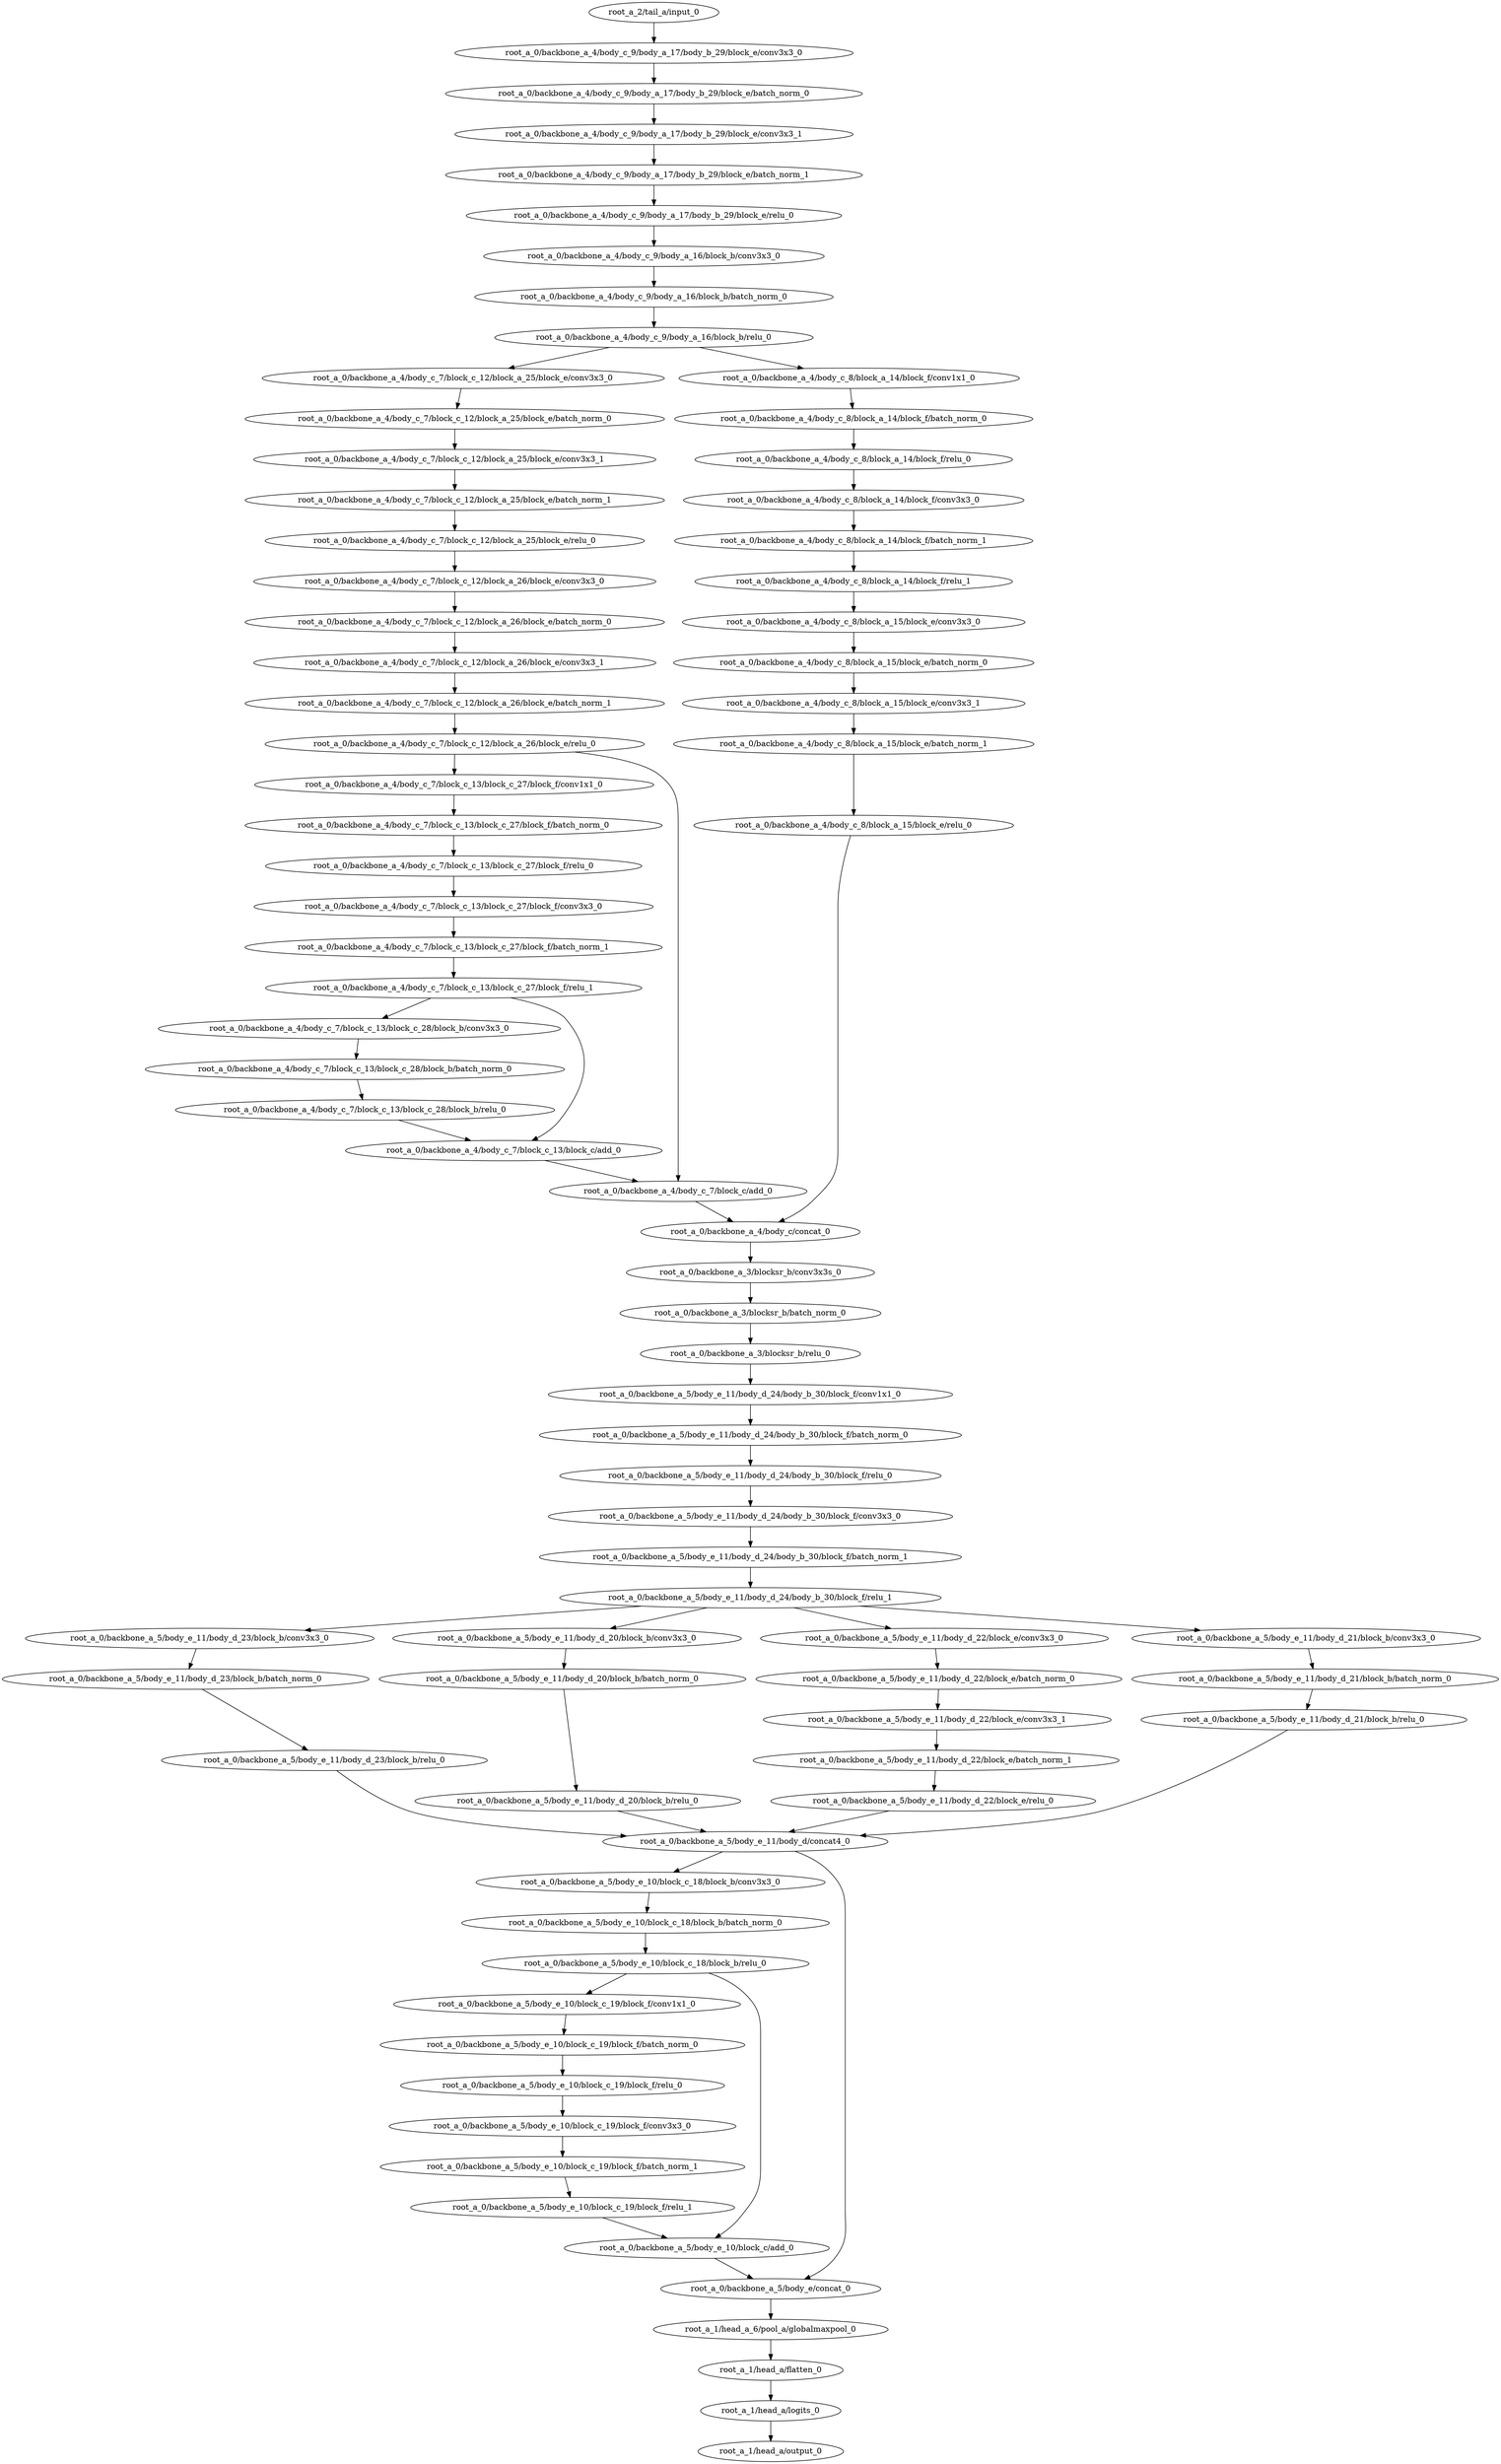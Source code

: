 digraph root_a {
	"root_a_2/tail_a/input_0"
	"root_a_0/backbone_a_4/body_c_9/body_a_17/body_b_29/block_e/conv3x3_0"
	"root_a_0/backbone_a_4/body_c_9/body_a_17/body_b_29/block_e/batch_norm_0"
	"root_a_0/backbone_a_4/body_c_9/body_a_17/body_b_29/block_e/conv3x3_1"
	"root_a_0/backbone_a_4/body_c_9/body_a_17/body_b_29/block_e/batch_norm_1"
	"root_a_0/backbone_a_4/body_c_9/body_a_17/body_b_29/block_e/relu_0"
	"root_a_0/backbone_a_4/body_c_9/body_a_16/block_b/conv3x3_0"
	"root_a_0/backbone_a_4/body_c_9/body_a_16/block_b/batch_norm_0"
	"root_a_0/backbone_a_4/body_c_9/body_a_16/block_b/relu_0"
	"root_a_0/backbone_a_4/body_c_7/block_c_12/block_a_25/block_e/conv3x3_0"
	"root_a_0/backbone_a_4/body_c_7/block_c_12/block_a_25/block_e/batch_norm_0"
	"root_a_0/backbone_a_4/body_c_7/block_c_12/block_a_25/block_e/conv3x3_1"
	"root_a_0/backbone_a_4/body_c_7/block_c_12/block_a_25/block_e/batch_norm_1"
	"root_a_0/backbone_a_4/body_c_7/block_c_12/block_a_25/block_e/relu_0"
	"root_a_0/backbone_a_4/body_c_7/block_c_12/block_a_26/block_e/conv3x3_0"
	"root_a_0/backbone_a_4/body_c_7/block_c_12/block_a_26/block_e/batch_norm_0"
	"root_a_0/backbone_a_4/body_c_7/block_c_12/block_a_26/block_e/conv3x3_1"
	"root_a_0/backbone_a_4/body_c_7/block_c_12/block_a_26/block_e/batch_norm_1"
	"root_a_0/backbone_a_4/body_c_7/block_c_12/block_a_26/block_e/relu_0"
	"root_a_0/backbone_a_4/body_c_7/block_c_13/block_c_27/block_f/conv1x1_0"
	"root_a_0/backbone_a_4/body_c_7/block_c_13/block_c_27/block_f/batch_norm_0"
	"root_a_0/backbone_a_4/body_c_7/block_c_13/block_c_27/block_f/relu_0"
	"root_a_0/backbone_a_4/body_c_7/block_c_13/block_c_27/block_f/conv3x3_0"
	"root_a_0/backbone_a_4/body_c_7/block_c_13/block_c_27/block_f/batch_norm_1"
	"root_a_0/backbone_a_4/body_c_7/block_c_13/block_c_27/block_f/relu_1"
	"root_a_0/backbone_a_4/body_c_7/block_c_13/block_c_28/block_b/conv3x3_0"
	"root_a_0/backbone_a_4/body_c_7/block_c_13/block_c_28/block_b/batch_norm_0"
	"root_a_0/backbone_a_4/body_c_7/block_c_13/block_c_28/block_b/relu_0"
	"root_a_0/backbone_a_4/body_c_7/block_c_13/block_c/add_0"
	"root_a_0/backbone_a_4/body_c_7/block_c/add_0"
	"root_a_0/backbone_a_4/body_c_8/block_a_14/block_f/conv1x1_0"
	"root_a_0/backbone_a_4/body_c_8/block_a_14/block_f/batch_norm_0"
	"root_a_0/backbone_a_4/body_c_8/block_a_14/block_f/relu_0"
	"root_a_0/backbone_a_4/body_c_8/block_a_14/block_f/conv3x3_0"
	"root_a_0/backbone_a_4/body_c_8/block_a_14/block_f/batch_norm_1"
	"root_a_0/backbone_a_4/body_c_8/block_a_14/block_f/relu_1"
	"root_a_0/backbone_a_4/body_c_8/block_a_15/block_e/conv3x3_0"
	"root_a_0/backbone_a_4/body_c_8/block_a_15/block_e/batch_norm_0"
	"root_a_0/backbone_a_4/body_c_8/block_a_15/block_e/conv3x3_1"
	"root_a_0/backbone_a_4/body_c_8/block_a_15/block_e/batch_norm_1"
	"root_a_0/backbone_a_4/body_c_8/block_a_15/block_e/relu_0"
	"root_a_0/backbone_a_4/body_c/concat_0"
	"root_a_0/backbone_a_3/blocksr_b/conv3x3s_0"
	"root_a_0/backbone_a_3/blocksr_b/batch_norm_0"
	"root_a_0/backbone_a_3/blocksr_b/relu_0"
	"root_a_0/backbone_a_5/body_e_11/body_d_24/body_b_30/block_f/conv1x1_0"
	"root_a_0/backbone_a_5/body_e_11/body_d_24/body_b_30/block_f/batch_norm_0"
	"root_a_0/backbone_a_5/body_e_11/body_d_24/body_b_30/block_f/relu_0"
	"root_a_0/backbone_a_5/body_e_11/body_d_24/body_b_30/block_f/conv3x3_0"
	"root_a_0/backbone_a_5/body_e_11/body_d_24/body_b_30/block_f/batch_norm_1"
	"root_a_0/backbone_a_5/body_e_11/body_d_24/body_b_30/block_f/relu_1"
	"root_a_0/backbone_a_5/body_e_11/body_d_23/block_b/conv3x3_0"
	"root_a_0/backbone_a_5/body_e_11/body_d_23/block_b/batch_norm_0"
	"root_a_0/backbone_a_5/body_e_11/body_d_23/block_b/relu_0"
	"root_a_0/backbone_a_5/body_e_11/body_d_20/block_b/conv3x3_0"
	"root_a_0/backbone_a_5/body_e_11/body_d_20/block_b/batch_norm_0"
	"root_a_0/backbone_a_5/body_e_11/body_d_20/block_b/relu_0"
	"root_a_0/backbone_a_5/body_e_11/body_d_22/block_e/conv3x3_0"
	"root_a_0/backbone_a_5/body_e_11/body_d_22/block_e/batch_norm_0"
	"root_a_0/backbone_a_5/body_e_11/body_d_22/block_e/conv3x3_1"
	"root_a_0/backbone_a_5/body_e_11/body_d_22/block_e/batch_norm_1"
	"root_a_0/backbone_a_5/body_e_11/body_d_22/block_e/relu_0"
	"root_a_0/backbone_a_5/body_e_11/body_d_21/block_b/conv3x3_0"
	"root_a_0/backbone_a_5/body_e_11/body_d_21/block_b/batch_norm_0"
	"root_a_0/backbone_a_5/body_e_11/body_d_21/block_b/relu_0"
	"root_a_0/backbone_a_5/body_e_11/body_d/concat4_0"
	"root_a_0/backbone_a_5/body_e_10/block_c_18/block_b/conv3x3_0"
	"root_a_0/backbone_a_5/body_e_10/block_c_18/block_b/batch_norm_0"
	"root_a_0/backbone_a_5/body_e_10/block_c_18/block_b/relu_0"
	"root_a_0/backbone_a_5/body_e_10/block_c_19/block_f/conv1x1_0"
	"root_a_0/backbone_a_5/body_e_10/block_c_19/block_f/batch_norm_0"
	"root_a_0/backbone_a_5/body_e_10/block_c_19/block_f/relu_0"
	"root_a_0/backbone_a_5/body_e_10/block_c_19/block_f/conv3x3_0"
	"root_a_0/backbone_a_5/body_e_10/block_c_19/block_f/batch_norm_1"
	"root_a_0/backbone_a_5/body_e_10/block_c_19/block_f/relu_1"
	"root_a_0/backbone_a_5/body_e_10/block_c/add_0"
	"root_a_0/backbone_a_5/body_e/concat_0"
	"root_a_1/head_a_6/pool_a/globalmaxpool_0"
	"root_a_1/head_a/flatten_0"
	"root_a_1/head_a/logits_0"
	"root_a_1/head_a/output_0"

	"root_a_2/tail_a/input_0" -> "root_a_0/backbone_a_4/body_c_9/body_a_17/body_b_29/block_e/conv3x3_0"
	"root_a_0/backbone_a_4/body_c_9/body_a_17/body_b_29/block_e/conv3x3_0" -> "root_a_0/backbone_a_4/body_c_9/body_a_17/body_b_29/block_e/batch_norm_0"
	"root_a_0/backbone_a_4/body_c_9/body_a_17/body_b_29/block_e/batch_norm_0" -> "root_a_0/backbone_a_4/body_c_9/body_a_17/body_b_29/block_e/conv3x3_1"
	"root_a_0/backbone_a_4/body_c_9/body_a_17/body_b_29/block_e/conv3x3_1" -> "root_a_0/backbone_a_4/body_c_9/body_a_17/body_b_29/block_e/batch_norm_1"
	"root_a_0/backbone_a_4/body_c_9/body_a_17/body_b_29/block_e/batch_norm_1" -> "root_a_0/backbone_a_4/body_c_9/body_a_17/body_b_29/block_e/relu_0"
	"root_a_0/backbone_a_4/body_c_9/body_a_17/body_b_29/block_e/relu_0" -> "root_a_0/backbone_a_4/body_c_9/body_a_16/block_b/conv3x3_0"
	"root_a_0/backbone_a_4/body_c_9/body_a_16/block_b/conv3x3_0" -> "root_a_0/backbone_a_4/body_c_9/body_a_16/block_b/batch_norm_0"
	"root_a_0/backbone_a_4/body_c_9/body_a_16/block_b/batch_norm_0" -> "root_a_0/backbone_a_4/body_c_9/body_a_16/block_b/relu_0"
	"root_a_0/backbone_a_4/body_c_9/body_a_16/block_b/relu_0" -> "root_a_0/backbone_a_4/body_c_7/block_c_12/block_a_25/block_e/conv3x3_0"
	"root_a_0/backbone_a_4/body_c_7/block_c_12/block_a_25/block_e/conv3x3_0" -> "root_a_0/backbone_a_4/body_c_7/block_c_12/block_a_25/block_e/batch_norm_0"
	"root_a_0/backbone_a_4/body_c_7/block_c_12/block_a_25/block_e/batch_norm_0" -> "root_a_0/backbone_a_4/body_c_7/block_c_12/block_a_25/block_e/conv3x3_1"
	"root_a_0/backbone_a_4/body_c_7/block_c_12/block_a_25/block_e/conv3x3_1" -> "root_a_0/backbone_a_4/body_c_7/block_c_12/block_a_25/block_e/batch_norm_1"
	"root_a_0/backbone_a_4/body_c_7/block_c_12/block_a_25/block_e/batch_norm_1" -> "root_a_0/backbone_a_4/body_c_7/block_c_12/block_a_25/block_e/relu_0"
	"root_a_0/backbone_a_4/body_c_7/block_c_12/block_a_25/block_e/relu_0" -> "root_a_0/backbone_a_4/body_c_7/block_c_12/block_a_26/block_e/conv3x3_0"
	"root_a_0/backbone_a_4/body_c_7/block_c_12/block_a_26/block_e/conv3x3_0" -> "root_a_0/backbone_a_4/body_c_7/block_c_12/block_a_26/block_e/batch_norm_0"
	"root_a_0/backbone_a_4/body_c_7/block_c_12/block_a_26/block_e/batch_norm_0" -> "root_a_0/backbone_a_4/body_c_7/block_c_12/block_a_26/block_e/conv3x3_1"
	"root_a_0/backbone_a_4/body_c_7/block_c_12/block_a_26/block_e/conv3x3_1" -> "root_a_0/backbone_a_4/body_c_7/block_c_12/block_a_26/block_e/batch_norm_1"
	"root_a_0/backbone_a_4/body_c_7/block_c_12/block_a_26/block_e/batch_norm_1" -> "root_a_0/backbone_a_4/body_c_7/block_c_12/block_a_26/block_e/relu_0"
	"root_a_0/backbone_a_4/body_c_7/block_c_12/block_a_26/block_e/relu_0" -> "root_a_0/backbone_a_4/body_c_7/block_c_13/block_c_27/block_f/conv1x1_0"
	"root_a_0/backbone_a_4/body_c_7/block_c_13/block_c_27/block_f/conv1x1_0" -> "root_a_0/backbone_a_4/body_c_7/block_c_13/block_c_27/block_f/batch_norm_0"
	"root_a_0/backbone_a_4/body_c_7/block_c_13/block_c_27/block_f/batch_norm_0" -> "root_a_0/backbone_a_4/body_c_7/block_c_13/block_c_27/block_f/relu_0"
	"root_a_0/backbone_a_4/body_c_7/block_c_13/block_c_27/block_f/relu_0" -> "root_a_0/backbone_a_4/body_c_7/block_c_13/block_c_27/block_f/conv3x3_0"
	"root_a_0/backbone_a_4/body_c_7/block_c_13/block_c_27/block_f/conv3x3_0" -> "root_a_0/backbone_a_4/body_c_7/block_c_13/block_c_27/block_f/batch_norm_1"
	"root_a_0/backbone_a_4/body_c_7/block_c_13/block_c_27/block_f/batch_norm_1" -> "root_a_0/backbone_a_4/body_c_7/block_c_13/block_c_27/block_f/relu_1"
	"root_a_0/backbone_a_4/body_c_7/block_c_13/block_c_27/block_f/relu_1" -> "root_a_0/backbone_a_4/body_c_7/block_c_13/block_c_28/block_b/conv3x3_0"
	"root_a_0/backbone_a_4/body_c_7/block_c_13/block_c_28/block_b/conv3x3_0" -> "root_a_0/backbone_a_4/body_c_7/block_c_13/block_c_28/block_b/batch_norm_0"
	"root_a_0/backbone_a_4/body_c_7/block_c_13/block_c_28/block_b/batch_norm_0" -> "root_a_0/backbone_a_4/body_c_7/block_c_13/block_c_28/block_b/relu_0"
	"root_a_0/backbone_a_4/body_c_7/block_c_13/block_c_28/block_b/relu_0" -> "root_a_0/backbone_a_4/body_c_7/block_c_13/block_c/add_0"
	"root_a_0/backbone_a_4/body_c_7/block_c_13/block_c_27/block_f/relu_1" -> "root_a_0/backbone_a_4/body_c_7/block_c_13/block_c/add_0"
	"root_a_0/backbone_a_4/body_c_7/block_c_12/block_a_26/block_e/relu_0" -> "root_a_0/backbone_a_4/body_c_7/block_c/add_0"
	"root_a_0/backbone_a_4/body_c_7/block_c_13/block_c/add_0" -> "root_a_0/backbone_a_4/body_c_7/block_c/add_0"
	"root_a_0/backbone_a_4/body_c_9/body_a_16/block_b/relu_0" -> "root_a_0/backbone_a_4/body_c_8/block_a_14/block_f/conv1x1_0"
	"root_a_0/backbone_a_4/body_c_8/block_a_14/block_f/conv1x1_0" -> "root_a_0/backbone_a_4/body_c_8/block_a_14/block_f/batch_norm_0"
	"root_a_0/backbone_a_4/body_c_8/block_a_14/block_f/batch_norm_0" -> "root_a_0/backbone_a_4/body_c_8/block_a_14/block_f/relu_0"
	"root_a_0/backbone_a_4/body_c_8/block_a_14/block_f/relu_0" -> "root_a_0/backbone_a_4/body_c_8/block_a_14/block_f/conv3x3_0"
	"root_a_0/backbone_a_4/body_c_8/block_a_14/block_f/conv3x3_0" -> "root_a_0/backbone_a_4/body_c_8/block_a_14/block_f/batch_norm_1"
	"root_a_0/backbone_a_4/body_c_8/block_a_14/block_f/batch_norm_1" -> "root_a_0/backbone_a_4/body_c_8/block_a_14/block_f/relu_1"
	"root_a_0/backbone_a_4/body_c_8/block_a_14/block_f/relu_1" -> "root_a_0/backbone_a_4/body_c_8/block_a_15/block_e/conv3x3_0"
	"root_a_0/backbone_a_4/body_c_8/block_a_15/block_e/conv3x3_0" -> "root_a_0/backbone_a_4/body_c_8/block_a_15/block_e/batch_norm_0"
	"root_a_0/backbone_a_4/body_c_8/block_a_15/block_e/batch_norm_0" -> "root_a_0/backbone_a_4/body_c_8/block_a_15/block_e/conv3x3_1"
	"root_a_0/backbone_a_4/body_c_8/block_a_15/block_e/conv3x3_1" -> "root_a_0/backbone_a_4/body_c_8/block_a_15/block_e/batch_norm_1"
	"root_a_0/backbone_a_4/body_c_8/block_a_15/block_e/batch_norm_1" -> "root_a_0/backbone_a_4/body_c_8/block_a_15/block_e/relu_0"
	"root_a_0/backbone_a_4/body_c_7/block_c/add_0" -> "root_a_0/backbone_a_4/body_c/concat_0"
	"root_a_0/backbone_a_4/body_c_8/block_a_15/block_e/relu_0" -> "root_a_0/backbone_a_4/body_c/concat_0"
	"root_a_0/backbone_a_4/body_c/concat_0" -> "root_a_0/backbone_a_3/blocksr_b/conv3x3s_0"
	"root_a_0/backbone_a_3/blocksr_b/conv3x3s_0" -> "root_a_0/backbone_a_3/blocksr_b/batch_norm_0"
	"root_a_0/backbone_a_3/blocksr_b/batch_norm_0" -> "root_a_0/backbone_a_3/blocksr_b/relu_0"
	"root_a_0/backbone_a_3/blocksr_b/relu_0" -> "root_a_0/backbone_a_5/body_e_11/body_d_24/body_b_30/block_f/conv1x1_0"
	"root_a_0/backbone_a_5/body_e_11/body_d_24/body_b_30/block_f/conv1x1_0" -> "root_a_0/backbone_a_5/body_e_11/body_d_24/body_b_30/block_f/batch_norm_0"
	"root_a_0/backbone_a_5/body_e_11/body_d_24/body_b_30/block_f/batch_norm_0" -> "root_a_0/backbone_a_5/body_e_11/body_d_24/body_b_30/block_f/relu_0"
	"root_a_0/backbone_a_5/body_e_11/body_d_24/body_b_30/block_f/relu_0" -> "root_a_0/backbone_a_5/body_e_11/body_d_24/body_b_30/block_f/conv3x3_0"
	"root_a_0/backbone_a_5/body_e_11/body_d_24/body_b_30/block_f/conv3x3_0" -> "root_a_0/backbone_a_5/body_e_11/body_d_24/body_b_30/block_f/batch_norm_1"
	"root_a_0/backbone_a_5/body_e_11/body_d_24/body_b_30/block_f/batch_norm_1" -> "root_a_0/backbone_a_5/body_e_11/body_d_24/body_b_30/block_f/relu_1"
	"root_a_0/backbone_a_5/body_e_11/body_d_24/body_b_30/block_f/relu_1" -> "root_a_0/backbone_a_5/body_e_11/body_d_23/block_b/conv3x3_0"
	"root_a_0/backbone_a_5/body_e_11/body_d_23/block_b/conv3x3_0" -> "root_a_0/backbone_a_5/body_e_11/body_d_23/block_b/batch_norm_0"
	"root_a_0/backbone_a_5/body_e_11/body_d_23/block_b/batch_norm_0" -> "root_a_0/backbone_a_5/body_e_11/body_d_23/block_b/relu_0"
	"root_a_0/backbone_a_5/body_e_11/body_d_24/body_b_30/block_f/relu_1" -> "root_a_0/backbone_a_5/body_e_11/body_d_20/block_b/conv3x3_0"
	"root_a_0/backbone_a_5/body_e_11/body_d_20/block_b/conv3x3_0" -> "root_a_0/backbone_a_5/body_e_11/body_d_20/block_b/batch_norm_0"
	"root_a_0/backbone_a_5/body_e_11/body_d_20/block_b/batch_norm_0" -> "root_a_0/backbone_a_5/body_e_11/body_d_20/block_b/relu_0"
	"root_a_0/backbone_a_5/body_e_11/body_d_24/body_b_30/block_f/relu_1" -> "root_a_0/backbone_a_5/body_e_11/body_d_22/block_e/conv3x3_0"
	"root_a_0/backbone_a_5/body_e_11/body_d_22/block_e/conv3x3_0" -> "root_a_0/backbone_a_5/body_e_11/body_d_22/block_e/batch_norm_0"
	"root_a_0/backbone_a_5/body_e_11/body_d_22/block_e/batch_norm_0" -> "root_a_0/backbone_a_5/body_e_11/body_d_22/block_e/conv3x3_1"
	"root_a_0/backbone_a_5/body_e_11/body_d_22/block_e/conv3x3_1" -> "root_a_0/backbone_a_5/body_e_11/body_d_22/block_e/batch_norm_1"
	"root_a_0/backbone_a_5/body_e_11/body_d_22/block_e/batch_norm_1" -> "root_a_0/backbone_a_5/body_e_11/body_d_22/block_e/relu_0"
	"root_a_0/backbone_a_5/body_e_11/body_d_24/body_b_30/block_f/relu_1" -> "root_a_0/backbone_a_5/body_e_11/body_d_21/block_b/conv3x3_0"
	"root_a_0/backbone_a_5/body_e_11/body_d_21/block_b/conv3x3_0" -> "root_a_0/backbone_a_5/body_e_11/body_d_21/block_b/batch_norm_0"
	"root_a_0/backbone_a_5/body_e_11/body_d_21/block_b/batch_norm_0" -> "root_a_0/backbone_a_5/body_e_11/body_d_21/block_b/relu_0"
	"root_a_0/backbone_a_5/body_e_11/body_d_23/block_b/relu_0" -> "root_a_0/backbone_a_5/body_e_11/body_d/concat4_0"
	"root_a_0/backbone_a_5/body_e_11/body_d_20/block_b/relu_0" -> "root_a_0/backbone_a_5/body_e_11/body_d/concat4_0"
	"root_a_0/backbone_a_5/body_e_11/body_d_22/block_e/relu_0" -> "root_a_0/backbone_a_5/body_e_11/body_d/concat4_0"
	"root_a_0/backbone_a_5/body_e_11/body_d_21/block_b/relu_0" -> "root_a_0/backbone_a_5/body_e_11/body_d/concat4_0"
	"root_a_0/backbone_a_5/body_e_11/body_d/concat4_0" -> "root_a_0/backbone_a_5/body_e_10/block_c_18/block_b/conv3x3_0"
	"root_a_0/backbone_a_5/body_e_10/block_c_18/block_b/conv3x3_0" -> "root_a_0/backbone_a_5/body_e_10/block_c_18/block_b/batch_norm_0"
	"root_a_0/backbone_a_5/body_e_10/block_c_18/block_b/batch_norm_0" -> "root_a_0/backbone_a_5/body_e_10/block_c_18/block_b/relu_0"
	"root_a_0/backbone_a_5/body_e_10/block_c_18/block_b/relu_0" -> "root_a_0/backbone_a_5/body_e_10/block_c_19/block_f/conv1x1_0"
	"root_a_0/backbone_a_5/body_e_10/block_c_19/block_f/conv1x1_0" -> "root_a_0/backbone_a_5/body_e_10/block_c_19/block_f/batch_norm_0"
	"root_a_0/backbone_a_5/body_e_10/block_c_19/block_f/batch_norm_0" -> "root_a_0/backbone_a_5/body_e_10/block_c_19/block_f/relu_0"
	"root_a_0/backbone_a_5/body_e_10/block_c_19/block_f/relu_0" -> "root_a_0/backbone_a_5/body_e_10/block_c_19/block_f/conv3x3_0"
	"root_a_0/backbone_a_5/body_e_10/block_c_19/block_f/conv3x3_0" -> "root_a_0/backbone_a_5/body_e_10/block_c_19/block_f/batch_norm_1"
	"root_a_0/backbone_a_5/body_e_10/block_c_19/block_f/batch_norm_1" -> "root_a_0/backbone_a_5/body_e_10/block_c_19/block_f/relu_1"
	"root_a_0/backbone_a_5/body_e_10/block_c_18/block_b/relu_0" -> "root_a_0/backbone_a_5/body_e_10/block_c/add_0"
	"root_a_0/backbone_a_5/body_e_10/block_c_19/block_f/relu_1" -> "root_a_0/backbone_a_5/body_e_10/block_c/add_0"
	"root_a_0/backbone_a_5/body_e_10/block_c/add_0" -> "root_a_0/backbone_a_5/body_e/concat_0"
	"root_a_0/backbone_a_5/body_e_11/body_d/concat4_0" -> "root_a_0/backbone_a_5/body_e/concat_0"
	"root_a_0/backbone_a_5/body_e/concat_0" -> "root_a_1/head_a_6/pool_a/globalmaxpool_0"
	"root_a_1/head_a_6/pool_a/globalmaxpool_0" -> "root_a_1/head_a/flatten_0"
	"root_a_1/head_a/flatten_0" -> "root_a_1/head_a/logits_0"
	"root_a_1/head_a/logits_0" -> "root_a_1/head_a/output_0"

}